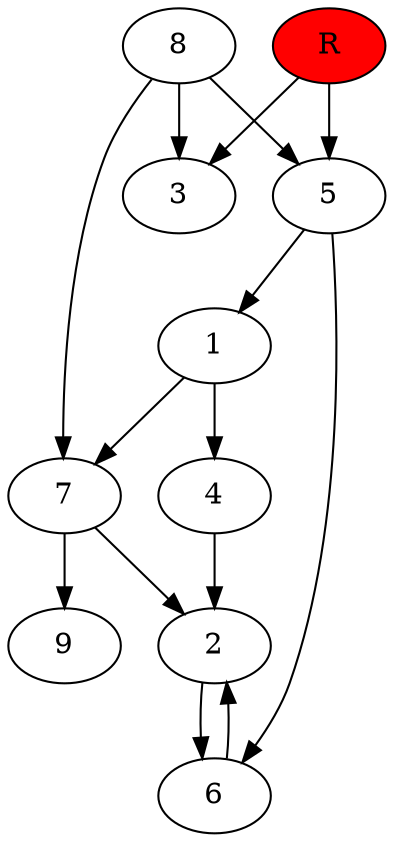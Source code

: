 digraph prb27452 {
	1
	2
	3
	4
	5
	6
	7
	8
	R [fillcolor="#ff0000" style=filled]
	1 -> 4
	1 -> 7
	2 -> 6
	4 -> 2
	5 -> 1
	5 -> 6
	6 -> 2
	7 -> 2
	7 -> 9
	8 -> 3
	8 -> 5
	8 -> 7
	R -> 3
	R -> 5
}
